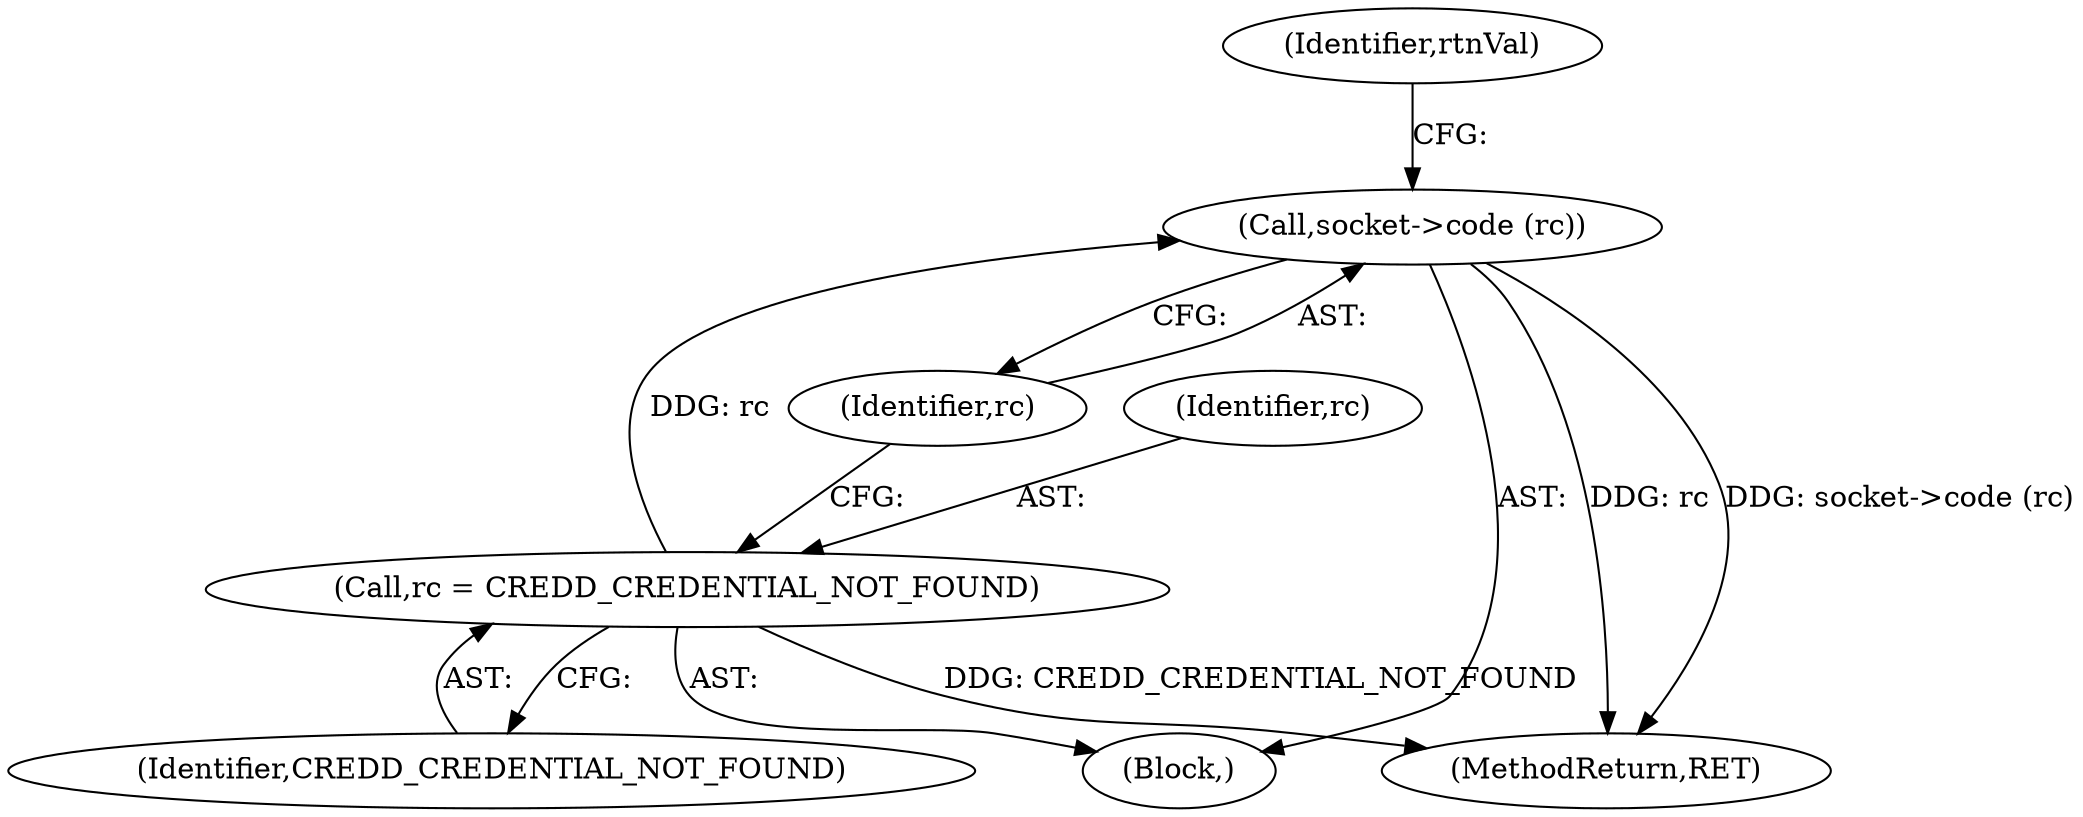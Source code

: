 digraph "0_htcondor_5e5571d1a431eb3c61977b6dd6ec90186ef79867@API" {
"1000317" [label="(Call,socket->code (rc))"];
"1000314" [label="(Call,rc = CREDD_CREDENTIAL_NOT_FOUND)"];
"1000316" [label="(Identifier,CREDD_CREDENTIAL_NOT_FOUND)"];
"1000317" [label="(Call,socket->code (rc))"];
"1000320" [label="(Identifier,rtnVal)"];
"1000318" [label="(Identifier,rc)"];
"1000315" [label="(Identifier,rc)"];
"1000346" [label="(MethodReturn,RET)"];
"1000314" [label="(Call,rc = CREDD_CREDENTIAL_NOT_FOUND)"];
"1000308" [label="(Block,)"];
"1000317" -> "1000308"  [label="AST: "];
"1000317" -> "1000318"  [label="CFG: "];
"1000318" -> "1000317"  [label="AST: "];
"1000320" -> "1000317"  [label="CFG: "];
"1000317" -> "1000346"  [label="DDG: rc"];
"1000317" -> "1000346"  [label="DDG: socket->code (rc)"];
"1000314" -> "1000317"  [label="DDG: rc"];
"1000314" -> "1000308"  [label="AST: "];
"1000314" -> "1000316"  [label="CFG: "];
"1000315" -> "1000314"  [label="AST: "];
"1000316" -> "1000314"  [label="AST: "];
"1000318" -> "1000314"  [label="CFG: "];
"1000314" -> "1000346"  [label="DDG: CREDD_CREDENTIAL_NOT_FOUND"];
}

